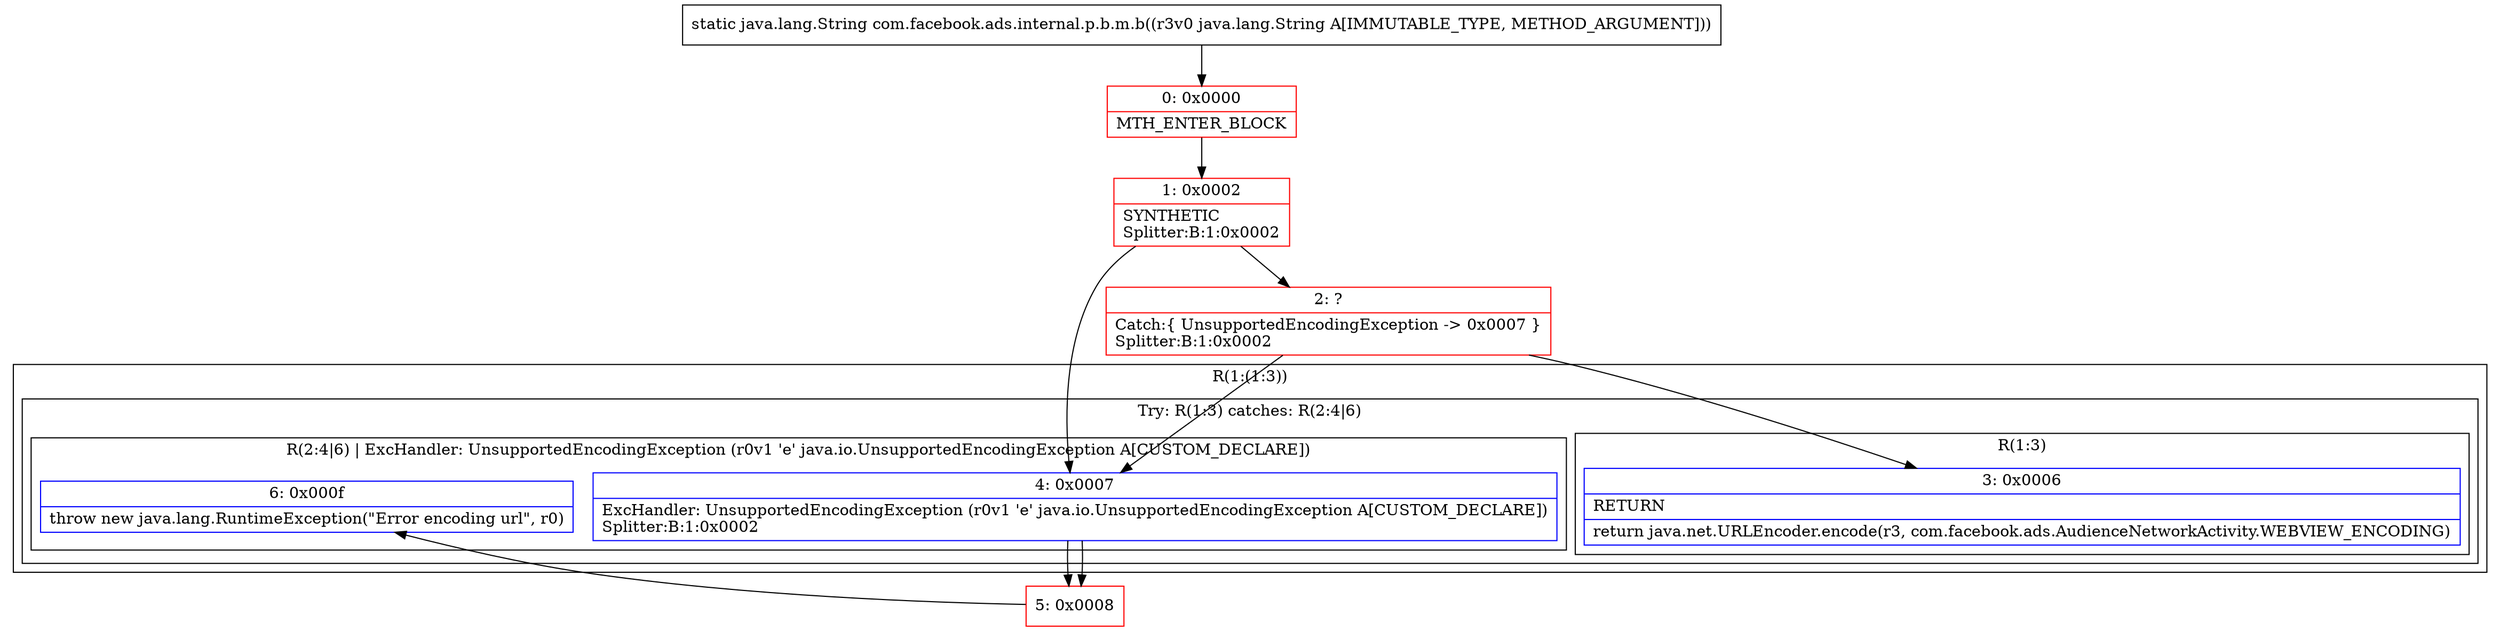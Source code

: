 digraph "CFG forcom.facebook.ads.internal.p.b.m.b(Ljava\/lang\/String;)Ljava\/lang\/String;" {
subgraph cluster_Region_929862165 {
label = "R(1:(1:3))";
node [shape=record,color=blue];
subgraph cluster_TryCatchRegion_123053553 {
label = "Try: R(1:3) catches: R(2:4|6)";
node [shape=record,color=blue];
subgraph cluster_Region_940737101 {
label = "R(1:3)";
node [shape=record,color=blue];
Node_3 [shape=record,label="{3\:\ 0x0006|RETURN\l|return java.net.URLEncoder.encode(r3, com.facebook.ads.AudienceNetworkActivity.WEBVIEW_ENCODING)\l}"];
}
subgraph cluster_Region_702300122 {
label = "R(2:4|6) | ExcHandler: UnsupportedEncodingException (r0v1 'e' java.io.UnsupportedEncodingException A[CUSTOM_DECLARE])\l";
node [shape=record,color=blue];
Node_4 [shape=record,label="{4\:\ 0x0007|ExcHandler: UnsupportedEncodingException (r0v1 'e' java.io.UnsupportedEncodingException A[CUSTOM_DECLARE])\lSplitter:B:1:0x0002\l}"];
Node_6 [shape=record,label="{6\:\ 0x000f|throw new java.lang.RuntimeException(\"Error encoding url\", r0)\l}"];
}
}
}
subgraph cluster_Region_702300122 {
label = "R(2:4|6) | ExcHandler: UnsupportedEncodingException (r0v1 'e' java.io.UnsupportedEncodingException A[CUSTOM_DECLARE])\l";
node [shape=record,color=blue];
Node_4 [shape=record,label="{4\:\ 0x0007|ExcHandler: UnsupportedEncodingException (r0v1 'e' java.io.UnsupportedEncodingException A[CUSTOM_DECLARE])\lSplitter:B:1:0x0002\l}"];
Node_6 [shape=record,label="{6\:\ 0x000f|throw new java.lang.RuntimeException(\"Error encoding url\", r0)\l}"];
}
Node_0 [shape=record,color=red,label="{0\:\ 0x0000|MTH_ENTER_BLOCK\l}"];
Node_1 [shape=record,color=red,label="{1\:\ 0x0002|SYNTHETIC\lSplitter:B:1:0x0002\l}"];
Node_2 [shape=record,color=red,label="{2\:\ ?|Catch:\{ UnsupportedEncodingException \-\> 0x0007 \}\lSplitter:B:1:0x0002\l}"];
Node_5 [shape=record,color=red,label="{5\:\ 0x0008}"];
MethodNode[shape=record,label="{static java.lang.String com.facebook.ads.internal.p.b.m.b((r3v0 java.lang.String A[IMMUTABLE_TYPE, METHOD_ARGUMENT])) }"];
MethodNode -> Node_0;
Node_4 -> Node_5;
Node_4 -> Node_5;
Node_0 -> Node_1;
Node_1 -> Node_2;
Node_1 -> Node_4;
Node_2 -> Node_4;
Node_2 -> Node_3;
Node_5 -> Node_6;
}

